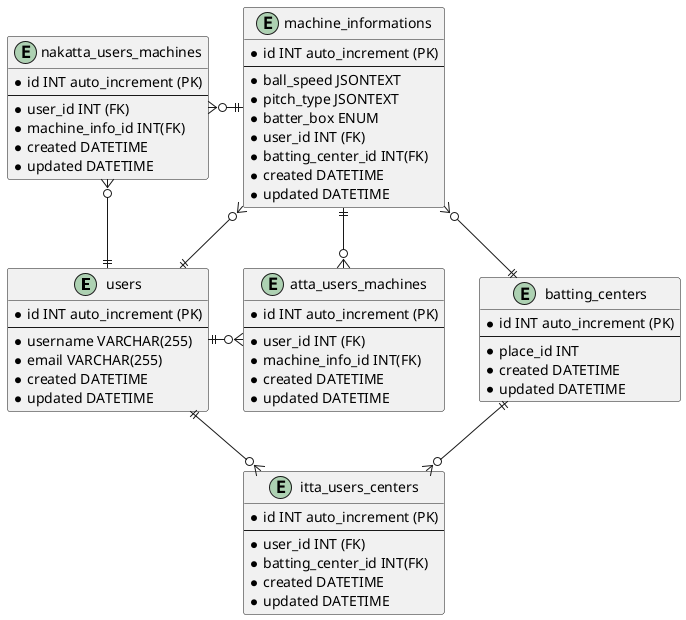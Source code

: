 @startuml excellent_tables
entity users {
  * id INT auto_increment (PK)
  ---
  * username VARCHAR(255)
  * email VARCHAR(255)
  * created DATETIME
  * updated DATETIME
}

entity batting_centers {
  * id INT auto_increment (PK)
  --
	* place_id INT
  * created DATETIME
  * updated DATETIME
}

entity machine_informations {
  * id INT auto_increment (PK)
  --
  * ball_speed JSONTEXT
	* pitch_type JSONTEXT
  * batter_box ENUM
  * user_id INT (FK)
	* batting_center_id INT(FK)
  * created DATETIME
  * updated DATETIME
}

entity itta_users_centers {
  * id INT auto_increment (PK)
  --
	* user_id INT (FK)
	* batting_center_id INT(FK)
  * created DATETIME
  * updated DATETIME
}

entity atta_users_machines {
  * id INT auto_increment (PK)
  --
	* user_id INT (FK)
	* machine_info_id INT(FK)
  * created DATETIME
  * updated DATETIME
}

entity nakatta_users_machines {
  * id INT auto_increment (PK)
  --
	* user_id INT (FK)
	* machine_info_id INT(FK)
  * created DATETIME
  * updated DATETIME
}

machine_informations }o--|| users
machine_informations }o--|| batting_centers
machine_informations ||--o{ atta_users_machines
users ||--o{ itta_users_centers
batting_centers ||--o{ itta_users_centers
users ||-r-o{ atta_users_machines
users ||--o{ nakatta_users_machines
machine_informations ||-l-o{ nakatta_users_machines

@enduml
